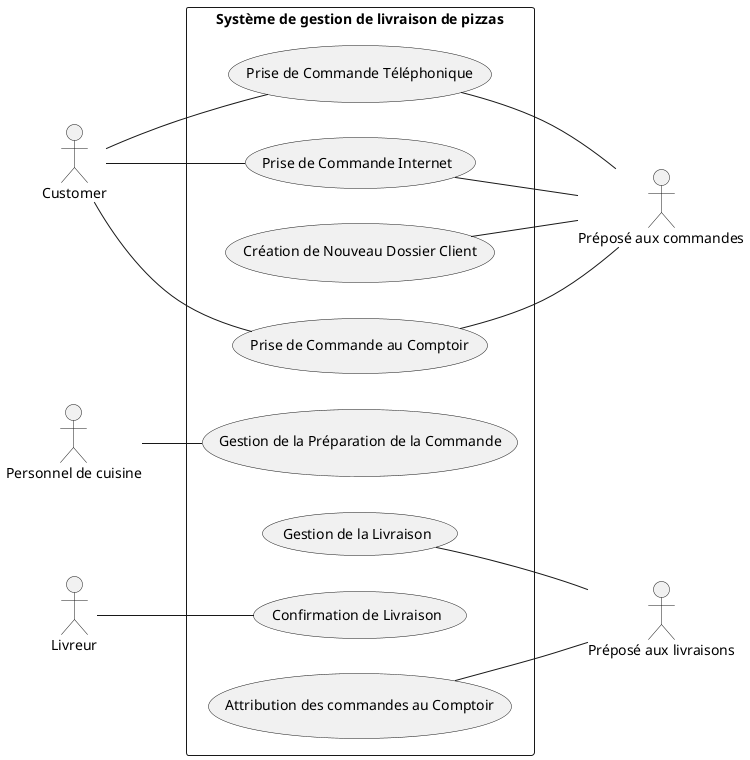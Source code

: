 @startuml

left to right direction
skinparam packageStyle rectangle

actor Client as "Customer"
actor "Préposé aux commandes"  as OrderClerk
actor "Personnel de cuisine" as KitchenStaff
actor "Préposé aux livraisons" as DeliveryHandler
actor Livreur as DeliveryDriver
rectangle "Système de gestion de livraison de pizzas" {
usecase "Prise de Commande Téléphonique" as UC1
usecase "Prise de Commande Internet" as UC2
usecase "Création de Nouveau Dossier Client" as UC3
usecase "Prise de Commande au Comptoir" as UC4
usecase "Gestion de la Préparation de la Commande" as UC5
usecase "Gestion de la Livraison" as UC6
usecase "Confirmation de Livraison" as UC7
usecase "Attribution des commandes au Comptoir" as UC8

Client -- UC1
Client -- UC2
Client -- UC4

(UC1) -- OrderClerk
(UC2) -- OrderClerk
(UC3) -- OrderClerk
(UC4) -- OrderClerk

KitchenStaff -- UC5
DeliveryDriver -- UC7

(UC6) --  DeliveryHandler
(UC8) --  DeliveryHandler
}

@enduml